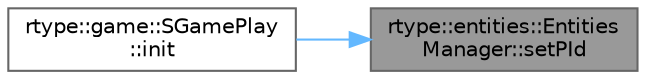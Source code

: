 digraph "rtype::entities::EntitiesManager::setPId"
{
 // LATEX_PDF_SIZE
  bgcolor="transparent";
  edge [fontname=Helvetica,fontsize=10,labelfontname=Helvetica,labelfontsize=10];
  node [fontname=Helvetica,fontsize=10,shape=box,height=0.2,width=0.4];
  rankdir="RL";
  Node1 [label="rtype::entities::Entities\lManager::setPId",height=0.2,width=0.4,color="gray40", fillcolor="grey60", style="filled", fontcolor="black",tooltip="This function is used to set the player ID."];
  Node1 -> Node2 [dir="back",color="steelblue1",style="solid"];
  Node2 [label="rtype::game::SGamePlay\l::init",height=0.2,width=0.4,color="grey40", fillcolor="white", style="filled",URL="$classrtype_1_1game_1_1SGamePlay.html#a215be6ac1d50ec1e744b3814ca25cde2",tooltip=" "];
}

